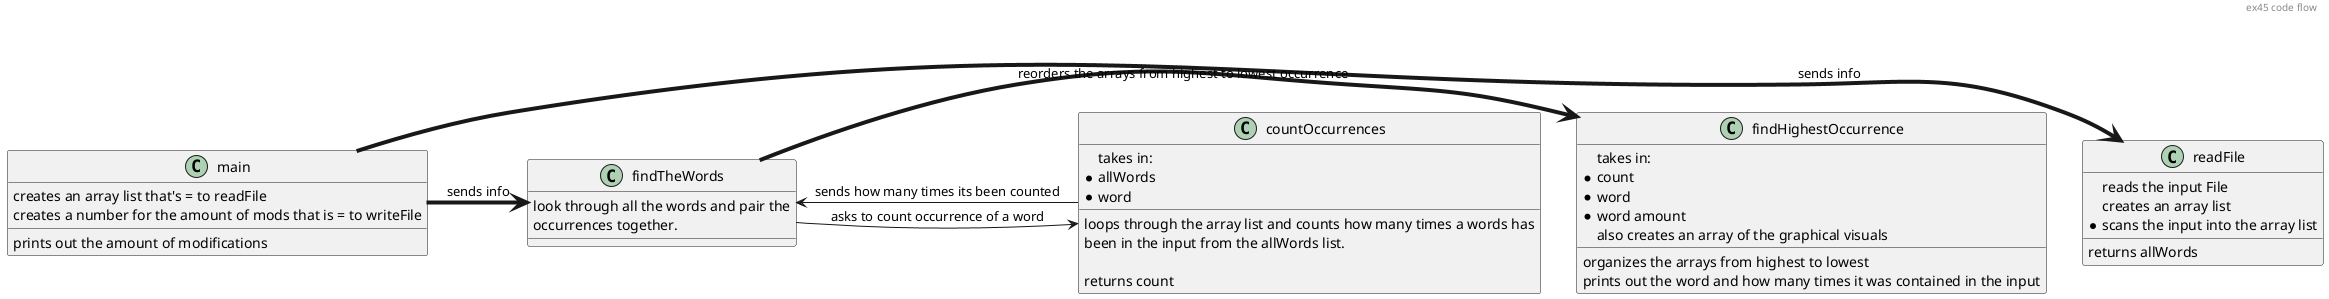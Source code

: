 @startuml
header ex45 code flow

class readFile{
    reads the input File
    creates an array list
    *scans the input into the array list
    {method} returns allWords
}

class countOccurrences{
    takes in:
        *allWords
        *word
   {method}loops through the array list and counts how many times a words has
   {method} been in the input from the allWords list.

   {method} returns count
}

class findHighestOccurrence {
    takes in:
    *count
    *word
    *word amount
    also creates an array of the graphical visuals
    {method} organizes the arrays from highest to lowest
    {method} prints out the word and how many times it was contained in the input
}

class findTheWords {
    look through all the words and pair the
    occurrences together.
    {method}
}

class main {
    creates an array list that's = to readFile
    creates a number for the amount of mods that is = to writeFile
    {method} prints out the amount of modifications
}


main -[thickness=4]> readFile : sends info
main -[thickness=4]> findTheWords : sends info
findTheWords -[thickness=4]> findHighestOccurrence : reorders the arrays from highest to lowest occurrence
findTheWords -[thickness=1]> countOccurrences : asks to count occurrence of a word
countOccurrences -[thickness=1]> findTheWords : sends how many times its been counted


@enduml